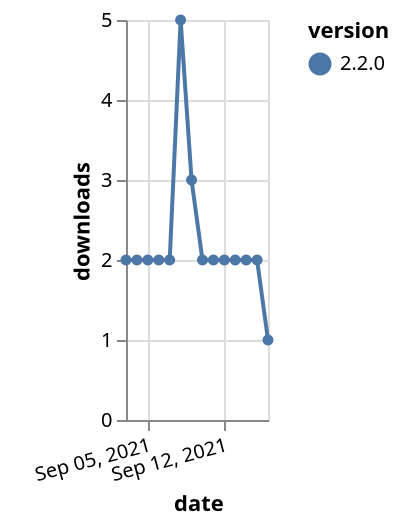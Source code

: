 {"$schema": "https://vega.github.io/schema/vega-lite/v5.json", "description": "A simple bar chart with embedded data.", "data": {"values": [{"date": "2021-09-03", "total": 3567, "delta": 2, "version": "2.2.0"}, {"date": "2021-09-04", "total": 3569, "delta": 2, "version": "2.2.0"}, {"date": "2021-09-05", "total": 3571, "delta": 2, "version": "2.2.0"}, {"date": "2021-09-06", "total": 3573, "delta": 2, "version": "2.2.0"}, {"date": "2021-09-07", "total": 3575, "delta": 2, "version": "2.2.0"}, {"date": "2021-09-08", "total": 3580, "delta": 5, "version": "2.2.0"}, {"date": "2021-09-09", "total": 3583, "delta": 3, "version": "2.2.0"}, {"date": "2021-09-10", "total": 3585, "delta": 2, "version": "2.2.0"}, {"date": "2021-09-11", "total": 3587, "delta": 2, "version": "2.2.0"}, {"date": "2021-09-12", "total": 3589, "delta": 2, "version": "2.2.0"}, {"date": "2021-09-13", "total": 3591, "delta": 2, "version": "2.2.0"}, {"date": "2021-09-14", "total": 3593, "delta": 2, "version": "2.2.0"}, {"date": "2021-09-15", "total": 3595, "delta": 2, "version": "2.2.0"}, {"date": "2021-09-16", "total": 3596, "delta": 1, "version": "2.2.0"}]}, "width": "container", "mark": {"type": "line", "point": {"filled": true}}, "encoding": {"x": {"field": "date", "type": "temporal", "timeUnit": "yearmonthdate", "title": "date", "axis": {"labelAngle": -15}}, "y": {"field": "delta", "type": "quantitative", "title": "downloads"}, "color": {"field": "version", "type": "nominal"}, "tooltip": {"field": "delta"}}}